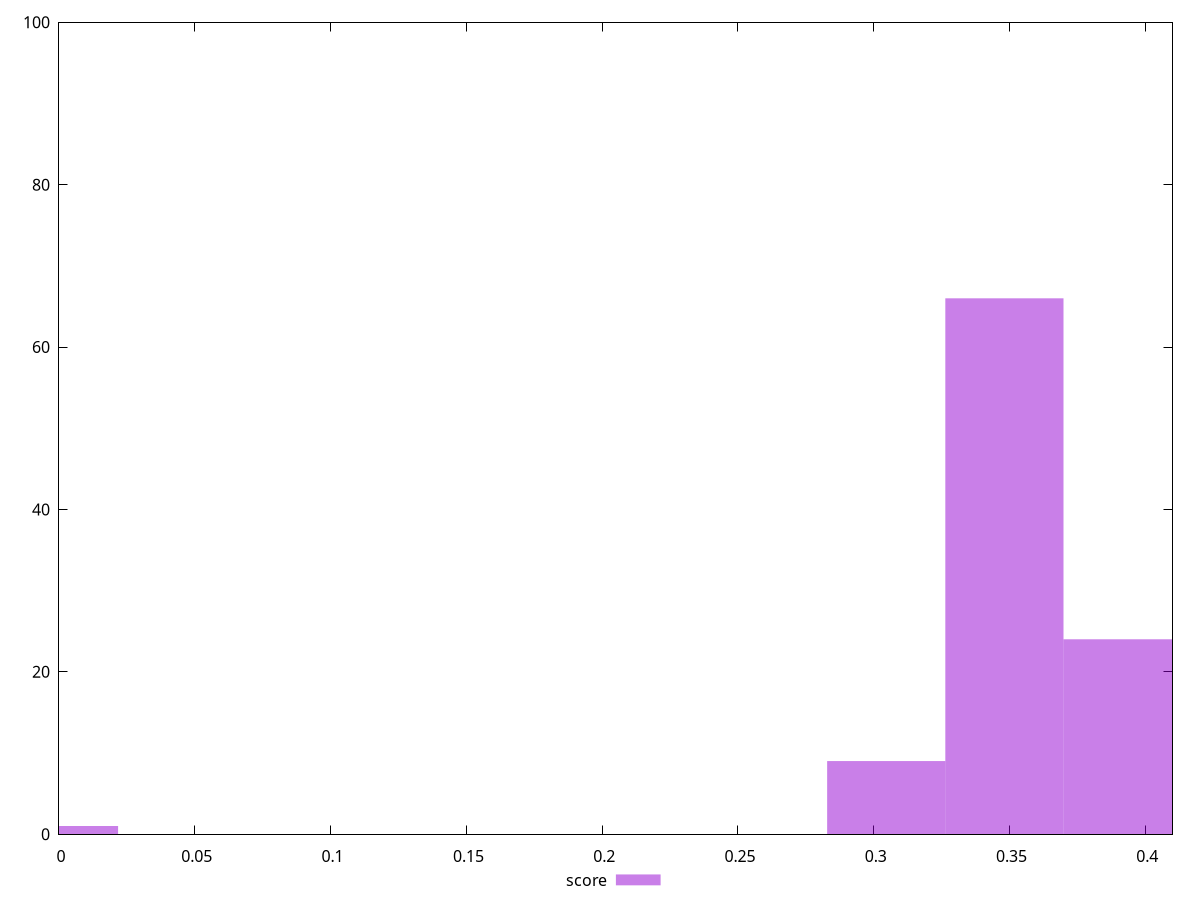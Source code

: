 reset

$score <<EOF
0 1
0.3481085215830025 66
0.3045949563851272 9
0.3916220867808778 24
EOF

set key outside below
set boxwidth 0.04351356519787531
set xrange [0:0.41]
set yrange [0:100]
set trange [0:100]
set style fill transparent solid 0.5 noborder
set terminal svg size 640, 490 enhanced background rgb 'white'
set output "report_00025_2021-02-22T21:38:55.199Z/unused-javascript/samples/pages+cached/score/histogram.svg"

plot $score title "score" with boxes

reset
